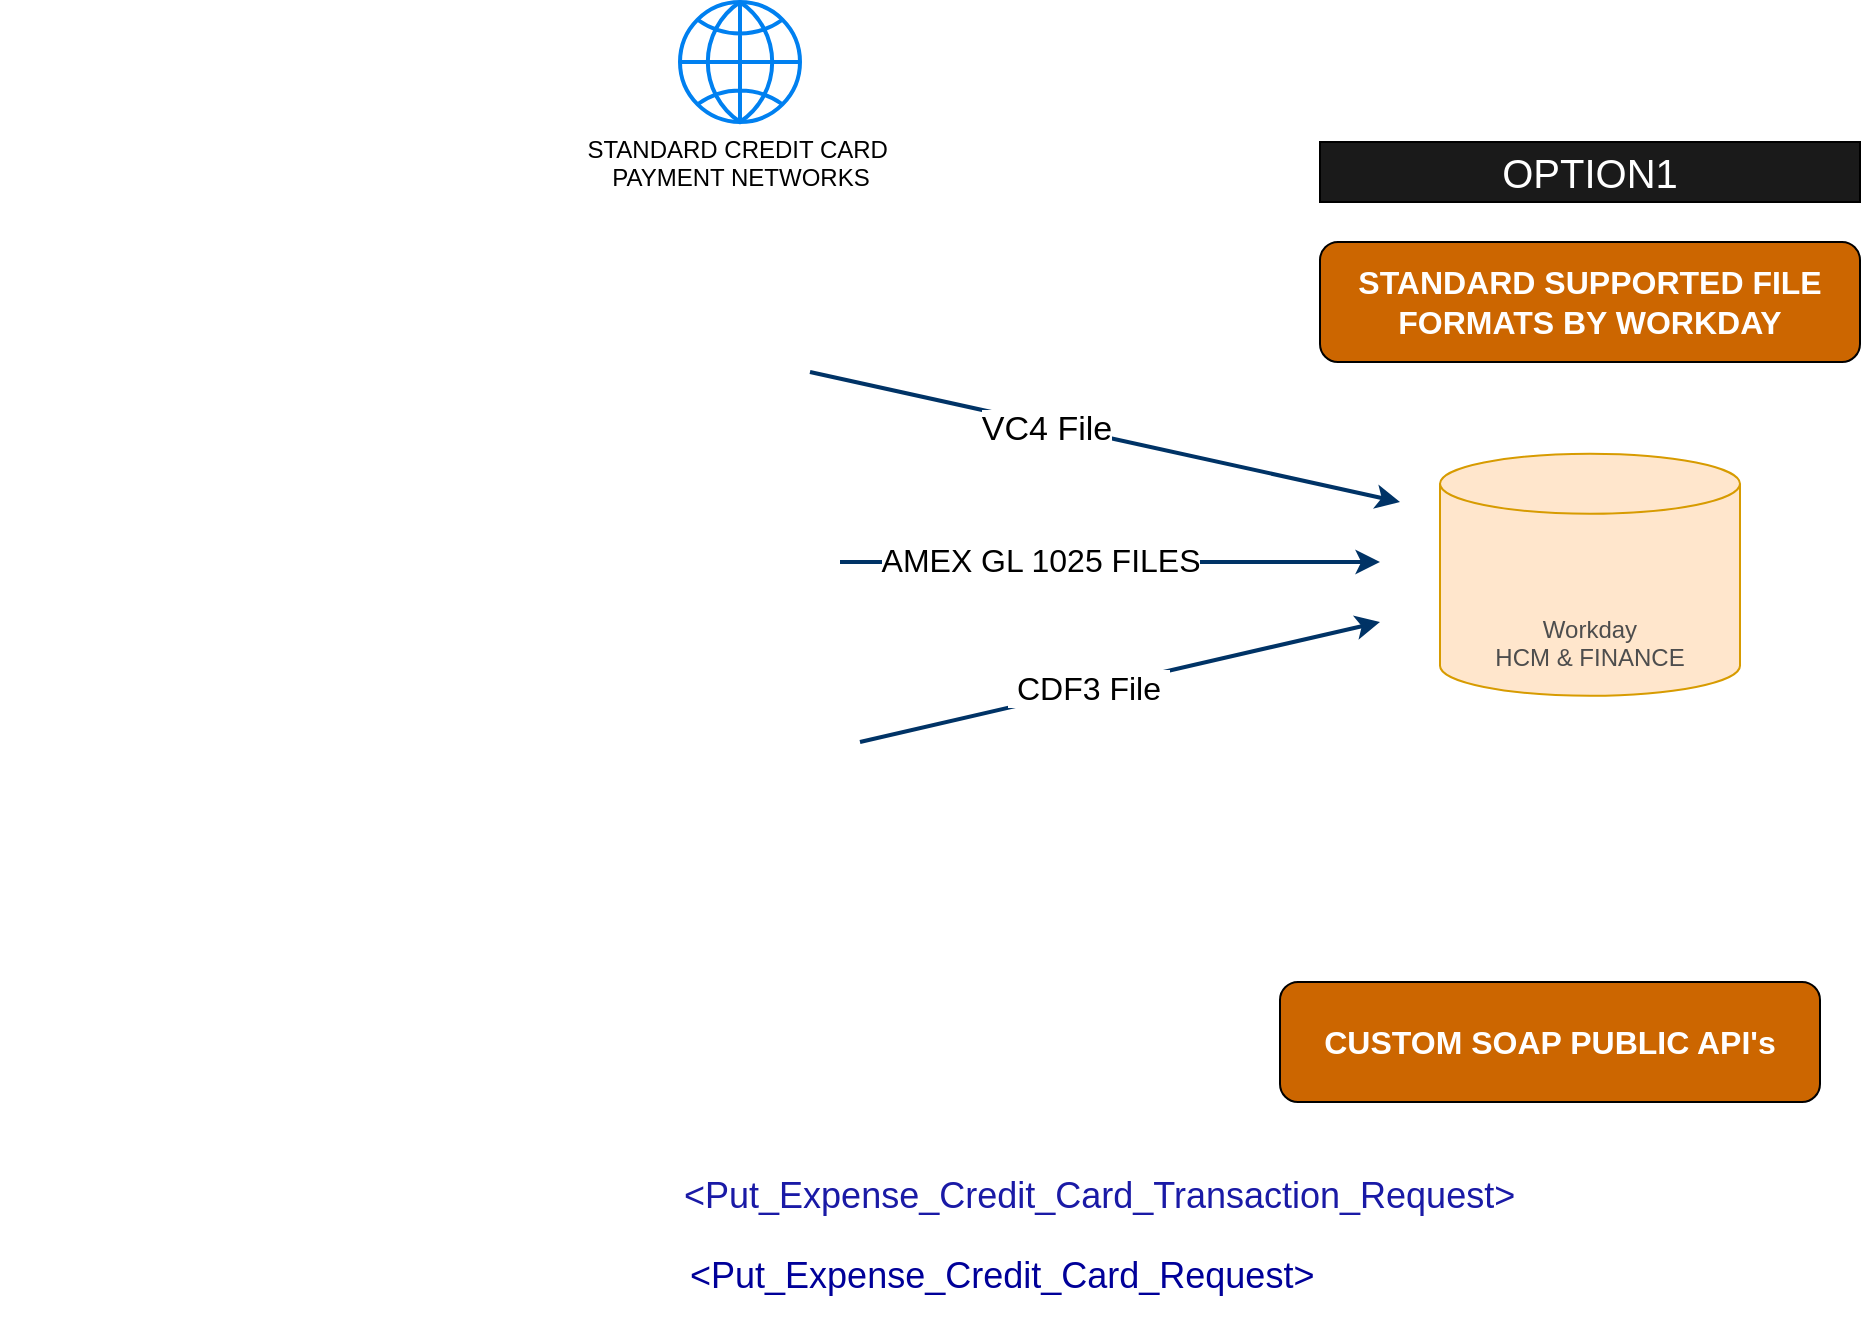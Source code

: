 <mxfile version="24.2.1" type="github">
  <diagram name="Page-1" id="EkX973uBJ4-KdEPocawQ">
    <mxGraphModel dx="584" dy="772" grid="1" gridSize="10" guides="1" tooltips="1" connect="1" arrows="1" fold="1" page="1" pageScale="1" pageWidth="850" pageHeight="1100" math="0" shadow="0">
      <root>
        <mxCell id="0" />
        <mxCell id="1" parent="0" />
        <mxCell id="zlEWBQCr5Uid9fLaf4PV-1" value="&lt;div&gt;&lt;font color=&quot;#4d4d4d&quot;&gt;&lt;br&gt;&lt;/font&gt;&lt;/div&gt;&lt;div&gt;&lt;font color=&quot;#4d4d4d&quot;&gt;&lt;br&gt;&lt;/font&gt;&lt;/div&gt;&lt;font color=&quot;#4d4d4d&quot;&gt;&lt;div&gt;&lt;font color=&quot;#4d4d4d&quot;&gt;&lt;br&gt;&lt;/font&gt;&lt;/div&gt;Workday&lt;/font&gt;&lt;div&gt;&lt;font color=&quot;#4d4d4d&quot;&gt;HCM &amp;amp; FINANCE&lt;/font&gt;&lt;/div&gt;" style="shape=cylinder3;whiteSpace=wrap;html=1;boundedLbl=1;backgroundOutline=1;size=15;fillColor=#ffe6cc;strokeColor=#d79b00;" parent="1" vertex="1">
          <mxGeometry x="1660" y="275.88" width="150" height="121" as="geometry" />
        </mxCell>
        <mxCell id="zlEWBQCr5Uid9fLaf4PV-2" value="" style="shape=image;verticalLabelPosition=bottom;labelBackgroundColor=default;verticalAlign=top;aspect=fixed;imageAspect=0;image=https://upload.wikimedia.org/wikipedia/commons/thumb/3/3b/Workday_Logo.png/1280px-Workday_Logo.png;" parent="1" vertex="1">
          <mxGeometry x="1690" y="311.88" width="90" height="34.95" as="geometry" />
        </mxCell>
        <mxCell id="zlEWBQCr5Uid9fLaf4PV-3" value="" style="shape=image;verticalLabelPosition=bottom;labelBackgroundColor=default;verticalAlign=top;aspect=fixed;imageAspect=0;image=https://www.soldo.com/wp-content/uploads/soldo-logo-1.png;" parent="1" vertex="1">
          <mxGeometry x="940.0" y="450" width="111.84" height="55.19" as="geometry" />
        </mxCell>
        <mxCell id="zlEWBQCr5Uid9fLaf4PV-4" value="" style="shape=image;html=1;verticalAlign=top;verticalLabelPosition=bottom;labelBackgroundColor=#ffffff;imageAspect=0;aspect=fixed;image=https://cdn3.iconfinder.com/data/icons/payment-method-1/64/_Mastercard-128.png" parent="1" vertex="1">
          <mxGeometry x="1280" y="390" width="70" height="70" as="geometry" />
        </mxCell>
        <mxCell id="zlEWBQCr5Uid9fLaf4PV-5" value="" style="shape=image;html=1;verticalAlign=top;verticalLabelPosition=bottom;labelBackgroundColor=#ffffff;imageAspect=0;aspect=fixed;image=https://cdn2.iconfinder.com/data/icons/social-media-and-payment/64/-69-128.png" parent="1" vertex="1">
          <mxGeometry x="1275" y="200" width="70" height="70" as="geometry" />
        </mxCell>
        <mxCell id="zlEWBQCr5Uid9fLaf4PV-6" value="" style="shape=image;html=1;verticalAlign=top;verticalLabelPosition=bottom;labelBackgroundColor=#ffffff;imageAspect=0;aspect=fixed;image=https://cdn4.iconfinder.com/data/icons/Primo_Icons/PNG/128x128/credit_card_amex.png" parent="1" vertex="1">
          <mxGeometry x="1265" y="289.36" width="80" height="80" as="geometry" />
        </mxCell>
        <mxCell id="zlEWBQCr5Uid9fLaf4PV-8" value="" style="endArrow=classic;html=1;rounded=0;exitX=1;exitY=0.5;exitDx=0;exitDy=0;strokeWidth=2;strokeColor=#003366;" parent="1" source="zlEWBQCr5Uid9fLaf4PV-5" edge="1">
          <mxGeometry width="50" height="50" relative="1" as="geometry">
            <mxPoint x="1410" y="420" as="sourcePoint" />
            <mxPoint x="1640" y="300" as="targetPoint" />
          </mxGeometry>
        </mxCell>
        <mxCell id="v0hhgzaseM2NColTYWPZ-3" value="&lt;font style=&quot;font-size: 17px;&quot;&gt;VC4 File&lt;/font&gt;" style="edgeLabel;html=1;align=center;verticalAlign=middle;resizable=0;points=[];" parent="zlEWBQCr5Uid9fLaf4PV-8" vertex="1" connectable="0">
          <mxGeometry x="-0.196" y="-3" relative="1" as="geometry">
            <mxPoint as="offset" />
          </mxGeometry>
        </mxCell>
        <mxCell id="zlEWBQCr5Uid9fLaf4PV-12" value="STANDARD CREDIT CARD&amp;nbsp;&lt;div&gt;PAYMENT NETWORKS&lt;/div&gt;" style="html=1;verticalLabelPosition=bottom;align=center;labelBackgroundColor=#ffffff;verticalAlign=top;strokeWidth=2;strokeColor=#0080F0;shadow=0;dashed=0;shape=mxgraph.ios7.icons.globe;" parent="1" vertex="1">
          <mxGeometry x="1280" y="50" width="60" height="60" as="geometry" />
        </mxCell>
        <mxCell id="zlEWBQCr5Uid9fLaf4PV-14" value="" style="endArrow=classic;html=1;rounded=0;strokeWidth=2;strokeColor=#003366;" parent="1" edge="1">
          <mxGeometry width="50" height="50" relative="1" as="geometry">
            <mxPoint x="1360" y="330" as="sourcePoint" />
            <mxPoint x="1630" y="330" as="targetPoint" />
          </mxGeometry>
        </mxCell>
        <mxCell id="v0hhgzaseM2NColTYWPZ-6" value="&lt;font style=&quot;font-size: 16px;&quot;&gt;AMEX GL 1025 FILES&lt;/font&gt;" style="edgeLabel;html=1;align=center;verticalAlign=middle;resizable=0;points=[];" parent="zlEWBQCr5Uid9fLaf4PV-14" vertex="1" connectable="0">
          <mxGeometry x="-0.481" y="-2" relative="1" as="geometry">
            <mxPoint x="30" y="-3" as="offset" />
          </mxGeometry>
        </mxCell>
        <mxCell id="zlEWBQCr5Uid9fLaf4PV-15" value="" style="endArrow=classic;html=1;rounded=0;strokeWidth=2;strokeColor=#003366;" parent="1" edge="1">
          <mxGeometry width="50" height="50" relative="1" as="geometry">
            <mxPoint x="1370" y="420" as="sourcePoint" />
            <mxPoint x="1630" y="360" as="targetPoint" />
          </mxGeometry>
        </mxCell>
        <mxCell id="v0hhgzaseM2NColTYWPZ-5" value="&lt;span style=&quot;font-size: 16px;&quot;&gt;&amp;nbsp;CDF3 File&amp;nbsp;&lt;/span&gt;" style="edgeLabel;html=1;align=center;verticalAlign=middle;resizable=0;points=[];" parent="zlEWBQCr5Uid9fLaf4PV-15" vertex="1" connectable="0">
          <mxGeometry x="-0.122" y="1" relative="1" as="geometry">
            <mxPoint as="offset" />
          </mxGeometry>
        </mxCell>
        <mxCell id="zlEWBQCr5Uid9fLaf4PV-16" value="&lt;font color=&quot;#ffffff&quot; style=&quot;font-size: 16px;&quot;&gt;&lt;b&gt;STANDARD SUPPORTED FILE FORMATS BY WORKDAY&lt;/b&gt;&lt;/font&gt;" style="rounded=1;whiteSpace=wrap;html=1;fillColor=#CC6600;" parent="1" vertex="1">
          <mxGeometry x="1600" y="170" width="270" height="60" as="geometry" />
        </mxCell>
        <mxCell id="v0hhgzaseM2NColTYWPZ-9" value="&lt;span style=&quot;color: rgb(26, 26, 166); font-style: normal; font-variant-ligatures: normal; font-variant-caps: normal; font-weight: 400; letter-spacing: normal; orphans: 2; text-align: start; text-indent: 0px; text-transform: none; widows: 2; word-spacing: 0px; -webkit-text-stroke-width: 0px; white-space: normal; text-decoration-thickness: initial; text-decoration-style: initial; text-decoration-color: initial; float: none; display: inline !important;&quot;&gt;&lt;font style=&quot;font-size: 18px;&quot;&gt;&amp;lt;Put_Expense_Credit_Card_Transaction_Request&amp;gt;&lt;/font&gt;&lt;/span&gt;" style="text;whiteSpace=wrap;html=1;fontFamily=Helvetica;fontSize=18;fontColor=#000099;" parent="1" vertex="1">
          <mxGeometry x="1280" y="630" width="340" height="40" as="geometry" />
        </mxCell>
        <mxCell id="v0hhgzaseM2NColTYWPZ-10" value="&lt;Put_Expense_Credit_Card_Request&gt;" style="text;whiteSpace=wrap;fontFamily=Helvetica;fontSize=18;fontColor=#000099;" parent="1" vertex="1">
          <mxGeometry x="1282.5" y="670" width="315" height="40" as="geometry" />
        </mxCell>
        <mxCell id="v0hhgzaseM2NColTYWPZ-11" value="&lt;font color=&quot;#ffffff&quot; style=&quot;font-size: 16px;&quot;&gt;&lt;b&gt;CUSTOM SOAP PUBLIC API&#39;s&lt;/b&gt;&lt;/font&gt;" style="rounded=1;whiteSpace=wrap;html=1;fillColor=#CC6600;" parent="1" vertex="1">
          <mxGeometry x="1580" y="540" width="270" height="60" as="geometry" />
        </mxCell>
        <mxCell id="zZhEXlRWP0s4IP0oTXFi-1" value="&lt;font style=&quot;font-size: 20px;&quot; color=&quot;#ffffff&quot;&gt;OPTION1&lt;/font&gt;" style="rounded=0;whiteSpace=wrap;html=1;fillColor=#1A1A1A;" vertex="1" parent="1">
          <mxGeometry x="1600" y="120" width="270" height="30" as="geometry" />
        </mxCell>
      </root>
    </mxGraphModel>
  </diagram>
</mxfile>
